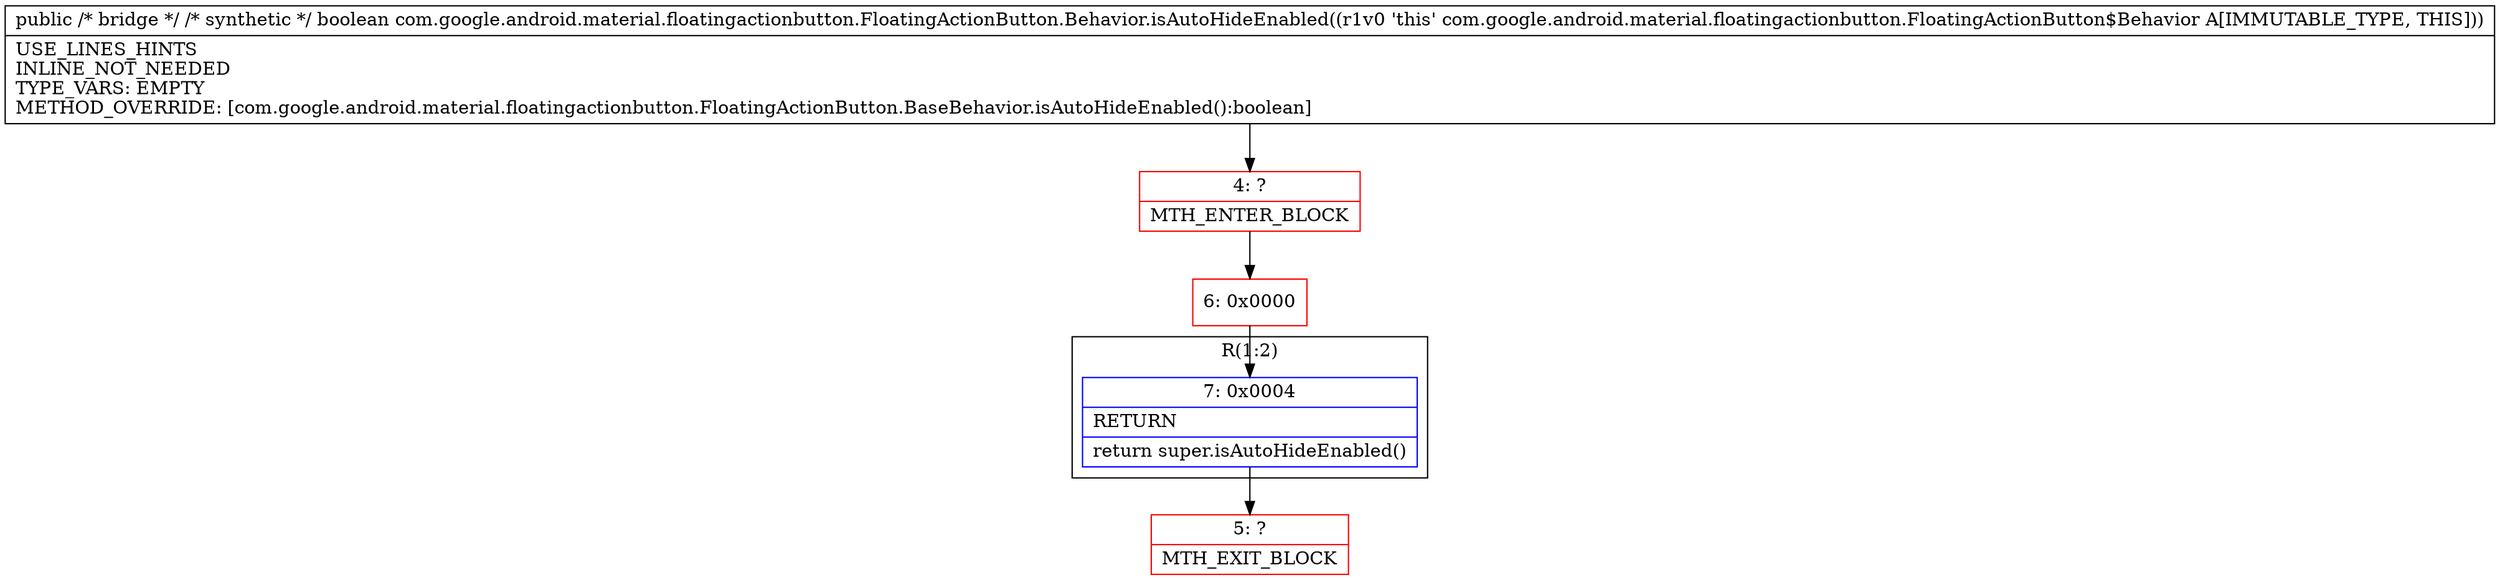 digraph "CFG forcom.google.android.material.floatingactionbutton.FloatingActionButton.Behavior.isAutoHideEnabled()Z" {
subgraph cluster_Region_2098948538 {
label = "R(1:2)";
node [shape=record,color=blue];
Node_7 [shape=record,label="{7\:\ 0x0004|RETURN\l|return super.isAutoHideEnabled()\l}"];
}
Node_4 [shape=record,color=red,label="{4\:\ ?|MTH_ENTER_BLOCK\l}"];
Node_6 [shape=record,color=red,label="{6\:\ 0x0000}"];
Node_5 [shape=record,color=red,label="{5\:\ ?|MTH_EXIT_BLOCK\l}"];
MethodNode[shape=record,label="{public \/* bridge *\/ \/* synthetic *\/ boolean com.google.android.material.floatingactionbutton.FloatingActionButton.Behavior.isAutoHideEnabled((r1v0 'this' com.google.android.material.floatingactionbutton.FloatingActionButton$Behavior A[IMMUTABLE_TYPE, THIS]))  | USE_LINES_HINTS\lINLINE_NOT_NEEDED\lTYPE_VARS: EMPTY\lMETHOD_OVERRIDE: [com.google.android.material.floatingactionbutton.FloatingActionButton.BaseBehavior.isAutoHideEnabled():boolean]\l}"];
MethodNode -> Node_4;Node_7 -> Node_5;
Node_4 -> Node_6;
Node_6 -> Node_7;
}

